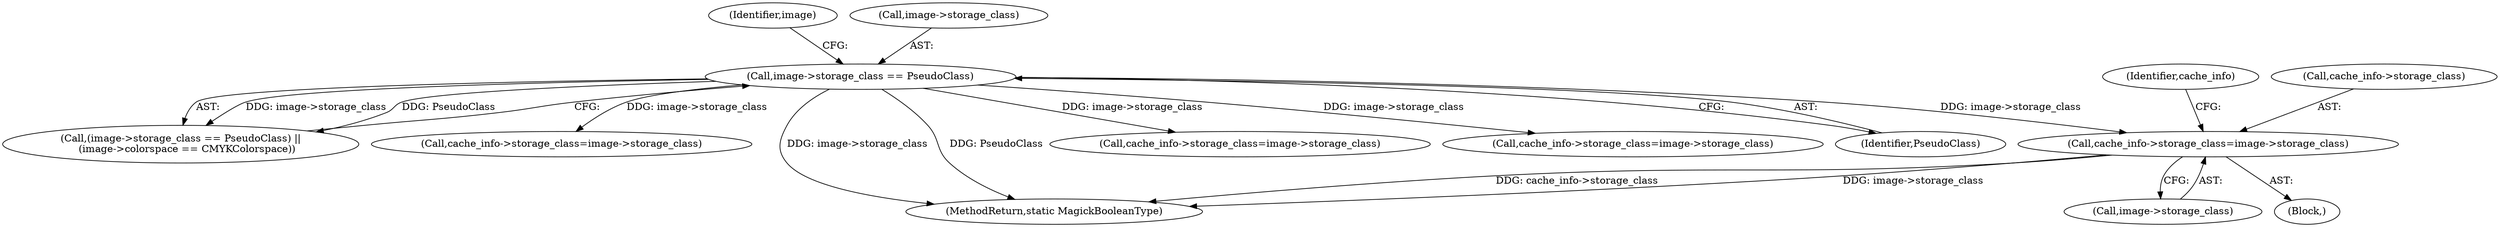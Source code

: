 digraph "0_ImageMagick_4e81ce8b07219c69a9aeccb0f7f7b927ca6db74c_0@pointer" {
"1000357" [label="(Call,cache_info->storage_class=image->storage_class)"];
"1000264" [label="(Call,image->storage_class == PseudoClass)"];
"1000268" [label="(Identifier,PseudoClass)"];
"1000271" [label="(Identifier,image)"];
"1000263" [label="(Call,(image->storage_class == PseudoClass) ||\n    (image->colorspace == CMYKColorspace))"];
"1000567" [label="(Call,cache_info->storage_class=image->storage_class)"];
"1000356" [label="(Block,)"];
"1001174" [label="(MethodReturn,static MagickBooleanType)"];
"1000366" [label="(Identifier,cache_info)"];
"1000357" [label="(Call,cache_info->storage_class=image->storage_class)"];
"1000859" [label="(Call,cache_info->storage_class=image->storage_class)"];
"1000649" [label="(Call,cache_info->storage_class=image->storage_class)"];
"1000361" [label="(Call,image->storage_class)"];
"1000358" [label="(Call,cache_info->storage_class)"];
"1000265" [label="(Call,image->storage_class)"];
"1000264" [label="(Call,image->storage_class == PseudoClass)"];
"1000357" -> "1000356"  [label="AST: "];
"1000357" -> "1000361"  [label="CFG: "];
"1000358" -> "1000357"  [label="AST: "];
"1000361" -> "1000357"  [label="AST: "];
"1000366" -> "1000357"  [label="CFG: "];
"1000357" -> "1001174"  [label="DDG: image->storage_class"];
"1000357" -> "1001174"  [label="DDG: cache_info->storage_class"];
"1000264" -> "1000357"  [label="DDG: image->storage_class"];
"1000264" -> "1000263"  [label="AST: "];
"1000264" -> "1000268"  [label="CFG: "];
"1000265" -> "1000264"  [label="AST: "];
"1000268" -> "1000264"  [label="AST: "];
"1000271" -> "1000264"  [label="CFG: "];
"1000263" -> "1000264"  [label="CFG: "];
"1000264" -> "1001174"  [label="DDG: image->storage_class"];
"1000264" -> "1001174"  [label="DDG: PseudoClass"];
"1000264" -> "1000263"  [label="DDG: image->storage_class"];
"1000264" -> "1000263"  [label="DDG: PseudoClass"];
"1000264" -> "1000567"  [label="DDG: image->storage_class"];
"1000264" -> "1000649"  [label="DDG: image->storage_class"];
"1000264" -> "1000859"  [label="DDG: image->storage_class"];
}
